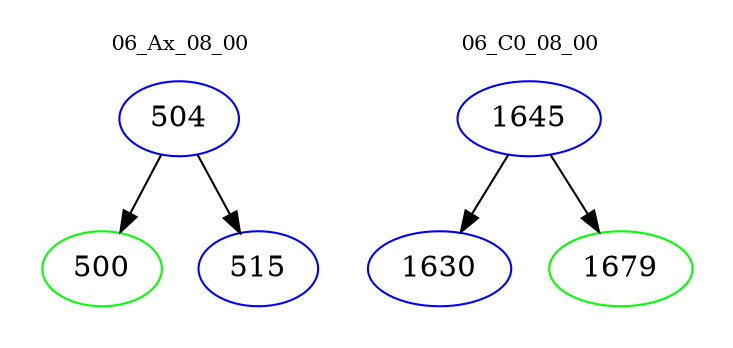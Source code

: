 digraph{
subgraph cluster_0 {
color = white
label = "06_Ax_08_00";
fontsize=10;
T0_504 [label="504", color="blue"]
T0_504 -> T0_500 [color="black"]
T0_500 [label="500", color="green"]
T0_504 -> T0_515 [color="black"]
T0_515 [label="515", color="blue"]
}
subgraph cluster_1 {
color = white
label = "06_C0_08_00";
fontsize=10;
T1_1645 [label="1645", color="blue"]
T1_1645 -> T1_1630 [color="black"]
T1_1630 [label="1630", color="blue"]
T1_1645 -> T1_1679 [color="black"]
T1_1679 [label="1679", color="green"]
}
}

